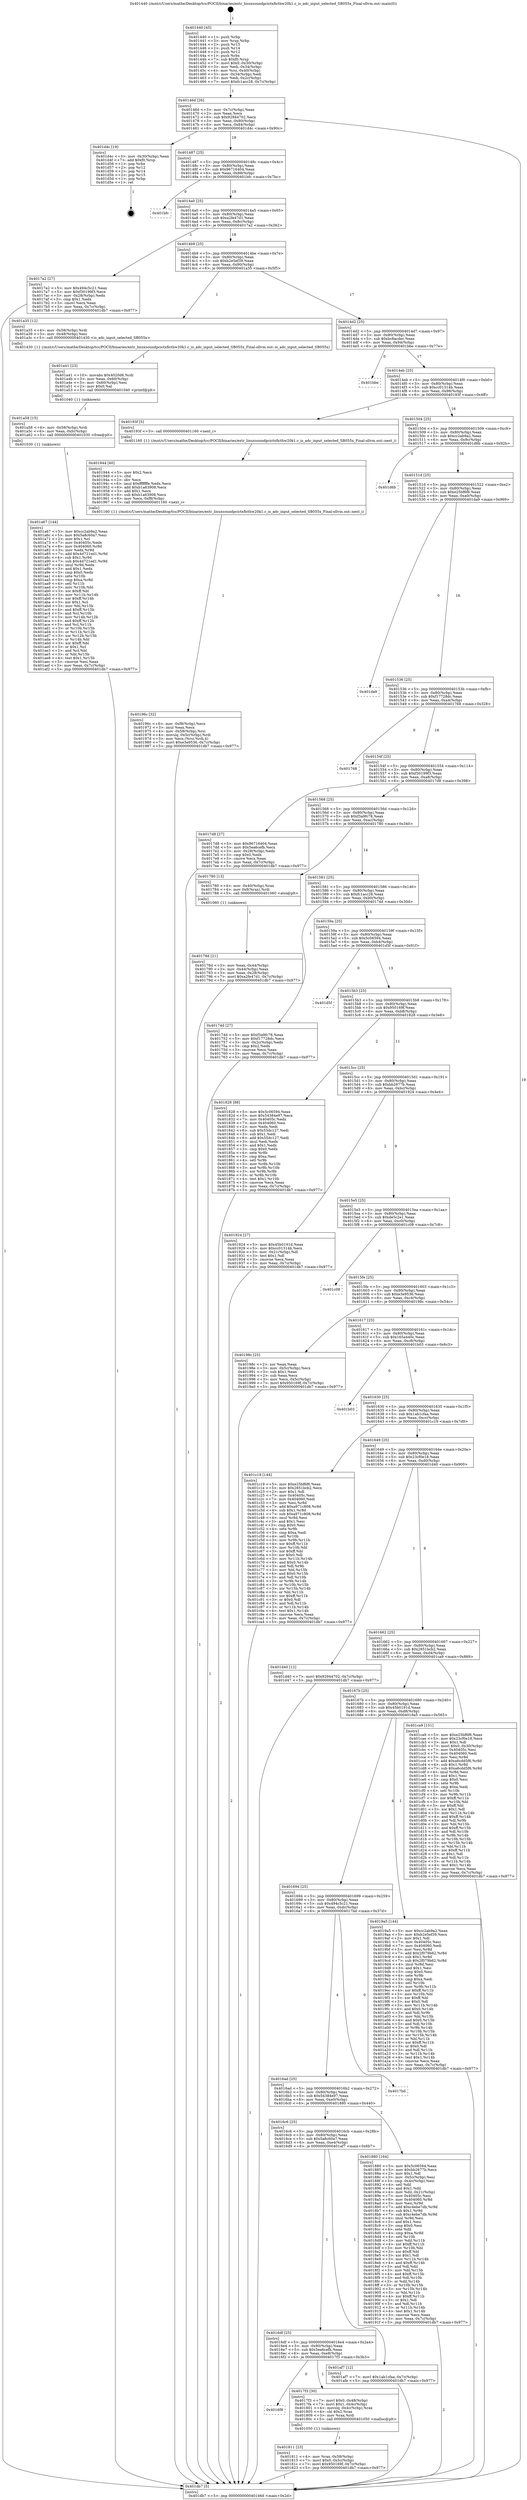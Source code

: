 digraph "0x401440" {
  label = "0x401440 (/mnt/c/Users/mathe/Desktop/tcc/POCII/binaries/extr_linuxsoundpcictxficthw20k1.c_is_adc_input_selected_SB055x_Final-ollvm.out::main(0))"
  labelloc = "t"
  node[shape=record]

  Entry [label="",width=0.3,height=0.3,shape=circle,fillcolor=black,style=filled]
  "0x40146d" [label="{
     0x40146d [26]\l
     | [instrs]\l
     &nbsp;&nbsp;0x40146d \<+3\>: mov -0x7c(%rbp),%eax\l
     &nbsp;&nbsp;0x401470 \<+2\>: mov %eax,%ecx\l
     &nbsp;&nbsp;0x401472 \<+6\>: sub $0x92944702,%ecx\l
     &nbsp;&nbsp;0x401478 \<+3\>: mov %eax,-0x80(%rbp)\l
     &nbsp;&nbsp;0x40147b \<+6\>: mov %ecx,-0x84(%rbp)\l
     &nbsp;&nbsp;0x401481 \<+6\>: je 0000000000401d4c \<main+0x90c\>\l
  }"]
  "0x401d4c" [label="{
     0x401d4c [19]\l
     | [instrs]\l
     &nbsp;&nbsp;0x401d4c \<+3\>: mov -0x30(%rbp),%eax\l
     &nbsp;&nbsp;0x401d4f \<+7\>: add $0xf0,%rsp\l
     &nbsp;&nbsp;0x401d56 \<+1\>: pop %rbx\l
     &nbsp;&nbsp;0x401d57 \<+2\>: pop %r12\l
     &nbsp;&nbsp;0x401d59 \<+2\>: pop %r14\l
     &nbsp;&nbsp;0x401d5b \<+2\>: pop %r15\l
     &nbsp;&nbsp;0x401d5d \<+1\>: pop %rbp\l
     &nbsp;&nbsp;0x401d5e \<+1\>: ret\l
  }"]
  "0x401487" [label="{
     0x401487 [25]\l
     | [instrs]\l
     &nbsp;&nbsp;0x401487 \<+5\>: jmp 000000000040148c \<main+0x4c\>\l
     &nbsp;&nbsp;0x40148c \<+3\>: mov -0x80(%rbp),%eax\l
     &nbsp;&nbsp;0x40148f \<+5\>: sub $0x96716404,%eax\l
     &nbsp;&nbsp;0x401494 \<+6\>: mov %eax,-0x88(%rbp)\l
     &nbsp;&nbsp;0x40149a \<+6\>: je 0000000000401bfc \<main+0x7bc\>\l
  }"]
  Exit [label="",width=0.3,height=0.3,shape=circle,fillcolor=black,style=filled,peripheries=2]
  "0x401bfc" [label="{
     0x401bfc\l
  }", style=dashed]
  "0x4014a0" [label="{
     0x4014a0 [25]\l
     | [instrs]\l
     &nbsp;&nbsp;0x4014a0 \<+5\>: jmp 00000000004014a5 \<main+0x65\>\l
     &nbsp;&nbsp;0x4014a5 \<+3\>: mov -0x80(%rbp),%eax\l
     &nbsp;&nbsp;0x4014a8 \<+5\>: sub $0xa2fe47d1,%eax\l
     &nbsp;&nbsp;0x4014ad \<+6\>: mov %eax,-0x8c(%rbp)\l
     &nbsp;&nbsp;0x4014b3 \<+6\>: je 00000000004017a2 \<main+0x362\>\l
  }"]
  "0x401a67" [label="{
     0x401a67 [144]\l
     | [instrs]\l
     &nbsp;&nbsp;0x401a67 \<+5\>: mov $0xcc2ab9a2,%eax\l
     &nbsp;&nbsp;0x401a6c \<+5\>: mov $0x5a8c60a7,%esi\l
     &nbsp;&nbsp;0x401a71 \<+2\>: mov $0x1,%cl\l
     &nbsp;&nbsp;0x401a73 \<+7\>: mov 0x40405c,%edx\l
     &nbsp;&nbsp;0x401a7a \<+8\>: mov 0x404060,%r8d\l
     &nbsp;&nbsp;0x401a82 \<+3\>: mov %edx,%r9d\l
     &nbsp;&nbsp;0x401a85 \<+7\>: add $0x4d721ed1,%r9d\l
     &nbsp;&nbsp;0x401a8c \<+4\>: sub $0x1,%r9d\l
     &nbsp;&nbsp;0x401a90 \<+7\>: sub $0x4d721ed1,%r9d\l
     &nbsp;&nbsp;0x401a97 \<+4\>: imul %r9d,%edx\l
     &nbsp;&nbsp;0x401a9b \<+3\>: and $0x1,%edx\l
     &nbsp;&nbsp;0x401a9e \<+3\>: cmp $0x0,%edx\l
     &nbsp;&nbsp;0x401aa1 \<+4\>: sete %r10b\l
     &nbsp;&nbsp;0x401aa5 \<+4\>: cmp $0xa,%r8d\l
     &nbsp;&nbsp;0x401aa9 \<+4\>: setl %r11b\l
     &nbsp;&nbsp;0x401aad \<+3\>: mov %r10b,%bl\l
     &nbsp;&nbsp;0x401ab0 \<+3\>: xor $0xff,%bl\l
     &nbsp;&nbsp;0x401ab3 \<+3\>: mov %r11b,%r14b\l
     &nbsp;&nbsp;0x401ab6 \<+4\>: xor $0xff,%r14b\l
     &nbsp;&nbsp;0x401aba \<+3\>: xor $0x1,%cl\l
     &nbsp;&nbsp;0x401abd \<+3\>: mov %bl,%r15b\l
     &nbsp;&nbsp;0x401ac0 \<+4\>: and $0xff,%r15b\l
     &nbsp;&nbsp;0x401ac4 \<+3\>: and %cl,%r10b\l
     &nbsp;&nbsp;0x401ac7 \<+3\>: mov %r14b,%r12b\l
     &nbsp;&nbsp;0x401aca \<+4\>: and $0xff,%r12b\l
     &nbsp;&nbsp;0x401ace \<+3\>: and %cl,%r11b\l
     &nbsp;&nbsp;0x401ad1 \<+3\>: or %r10b,%r15b\l
     &nbsp;&nbsp;0x401ad4 \<+3\>: or %r11b,%r12b\l
     &nbsp;&nbsp;0x401ad7 \<+3\>: xor %r12b,%r15b\l
     &nbsp;&nbsp;0x401ada \<+3\>: or %r14b,%bl\l
     &nbsp;&nbsp;0x401add \<+3\>: xor $0xff,%bl\l
     &nbsp;&nbsp;0x401ae0 \<+3\>: or $0x1,%cl\l
     &nbsp;&nbsp;0x401ae3 \<+2\>: and %cl,%bl\l
     &nbsp;&nbsp;0x401ae5 \<+3\>: or %bl,%r15b\l
     &nbsp;&nbsp;0x401ae8 \<+4\>: test $0x1,%r15b\l
     &nbsp;&nbsp;0x401aec \<+3\>: cmovne %esi,%eax\l
     &nbsp;&nbsp;0x401aef \<+3\>: mov %eax,-0x7c(%rbp)\l
     &nbsp;&nbsp;0x401af2 \<+5\>: jmp 0000000000401db7 \<main+0x977\>\l
  }"]
  "0x4017a2" [label="{
     0x4017a2 [27]\l
     | [instrs]\l
     &nbsp;&nbsp;0x4017a2 \<+5\>: mov $0x494c5c21,%eax\l
     &nbsp;&nbsp;0x4017a7 \<+5\>: mov $0xf30199f3,%ecx\l
     &nbsp;&nbsp;0x4017ac \<+3\>: mov -0x28(%rbp),%edx\l
     &nbsp;&nbsp;0x4017af \<+3\>: cmp $0x1,%edx\l
     &nbsp;&nbsp;0x4017b2 \<+3\>: cmovl %ecx,%eax\l
     &nbsp;&nbsp;0x4017b5 \<+3\>: mov %eax,-0x7c(%rbp)\l
     &nbsp;&nbsp;0x4017b8 \<+5\>: jmp 0000000000401db7 \<main+0x977\>\l
  }"]
  "0x4014b9" [label="{
     0x4014b9 [25]\l
     | [instrs]\l
     &nbsp;&nbsp;0x4014b9 \<+5\>: jmp 00000000004014be \<main+0x7e\>\l
     &nbsp;&nbsp;0x4014be \<+3\>: mov -0x80(%rbp),%eax\l
     &nbsp;&nbsp;0x4014c1 \<+5\>: sub $0xb2e5ef39,%eax\l
     &nbsp;&nbsp;0x4014c6 \<+6\>: mov %eax,-0x90(%rbp)\l
     &nbsp;&nbsp;0x4014cc \<+6\>: je 0000000000401a35 \<main+0x5f5\>\l
  }"]
  "0x401a58" [label="{
     0x401a58 [15]\l
     | [instrs]\l
     &nbsp;&nbsp;0x401a58 \<+4\>: mov -0x58(%rbp),%rdi\l
     &nbsp;&nbsp;0x401a5c \<+6\>: mov %eax,-0xfc(%rbp)\l
     &nbsp;&nbsp;0x401a62 \<+5\>: call 0000000000401030 \<free@plt\>\l
     | [calls]\l
     &nbsp;&nbsp;0x401030 \{1\} (unknown)\l
  }"]
  "0x401a35" [label="{
     0x401a35 [12]\l
     | [instrs]\l
     &nbsp;&nbsp;0x401a35 \<+4\>: mov -0x58(%rbp),%rdi\l
     &nbsp;&nbsp;0x401a39 \<+3\>: mov -0x48(%rbp),%esi\l
     &nbsp;&nbsp;0x401a3c \<+5\>: call 0000000000401430 \<is_adc_input_selected_SB055x\>\l
     | [calls]\l
     &nbsp;&nbsp;0x401430 \{1\} (/mnt/c/Users/mathe/Desktop/tcc/POCII/binaries/extr_linuxsoundpcictxficthw20k1.c_is_adc_input_selected_SB055x_Final-ollvm.out::is_adc_input_selected_SB055x)\l
  }"]
  "0x4014d2" [label="{
     0x4014d2 [25]\l
     | [instrs]\l
     &nbsp;&nbsp;0x4014d2 \<+5\>: jmp 00000000004014d7 \<main+0x97\>\l
     &nbsp;&nbsp;0x4014d7 \<+3\>: mov -0x80(%rbp),%eax\l
     &nbsp;&nbsp;0x4014da \<+5\>: sub $0xbc8acdec,%eax\l
     &nbsp;&nbsp;0x4014df \<+6\>: mov %eax,-0x94(%rbp)\l
     &nbsp;&nbsp;0x4014e5 \<+6\>: je 0000000000401bbe \<main+0x77e\>\l
  }"]
  "0x401a41" [label="{
     0x401a41 [23]\l
     | [instrs]\l
     &nbsp;&nbsp;0x401a41 \<+10\>: movabs $0x4020d6,%rdi\l
     &nbsp;&nbsp;0x401a4b \<+3\>: mov %eax,-0x60(%rbp)\l
     &nbsp;&nbsp;0x401a4e \<+3\>: mov -0x60(%rbp),%esi\l
     &nbsp;&nbsp;0x401a51 \<+2\>: mov $0x0,%al\l
     &nbsp;&nbsp;0x401a53 \<+5\>: call 0000000000401040 \<printf@plt\>\l
     | [calls]\l
     &nbsp;&nbsp;0x401040 \{1\} (unknown)\l
  }"]
  "0x401bbe" [label="{
     0x401bbe\l
  }", style=dashed]
  "0x4014eb" [label="{
     0x4014eb [25]\l
     | [instrs]\l
     &nbsp;&nbsp;0x4014eb \<+5\>: jmp 00000000004014f0 \<main+0xb0\>\l
     &nbsp;&nbsp;0x4014f0 \<+3\>: mov -0x80(%rbp),%eax\l
     &nbsp;&nbsp;0x4014f3 \<+5\>: sub $0xcc01314b,%eax\l
     &nbsp;&nbsp;0x4014f8 \<+6\>: mov %eax,-0x98(%rbp)\l
     &nbsp;&nbsp;0x4014fe \<+6\>: je 000000000040193f \<main+0x4ff\>\l
  }"]
  "0x40196c" [label="{
     0x40196c [32]\l
     | [instrs]\l
     &nbsp;&nbsp;0x40196c \<+6\>: mov -0xf8(%rbp),%ecx\l
     &nbsp;&nbsp;0x401972 \<+3\>: imul %eax,%ecx\l
     &nbsp;&nbsp;0x401975 \<+4\>: mov -0x58(%rbp),%rsi\l
     &nbsp;&nbsp;0x401979 \<+4\>: movslq -0x5c(%rbp),%rdi\l
     &nbsp;&nbsp;0x40197d \<+3\>: mov %ecx,(%rsi,%rdi,4)\l
     &nbsp;&nbsp;0x401980 \<+7\>: movl $0xe3e9536,-0x7c(%rbp)\l
     &nbsp;&nbsp;0x401987 \<+5\>: jmp 0000000000401db7 \<main+0x977\>\l
  }"]
  "0x40193f" [label="{
     0x40193f [5]\l
     | [instrs]\l
     &nbsp;&nbsp;0x40193f \<+5\>: call 0000000000401160 \<next_i\>\l
     | [calls]\l
     &nbsp;&nbsp;0x401160 \{1\} (/mnt/c/Users/mathe/Desktop/tcc/POCII/binaries/extr_linuxsoundpcictxficthw20k1.c_is_adc_input_selected_SB055x_Final-ollvm.out::next_i)\l
  }"]
  "0x401504" [label="{
     0x401504 [25]\l
     | [instrs]\l
     &nbsp;&nbsp;0x401504 \<+5\>: jmp 0000000000401509 \<main+0xc9\>\l
     &nbsp;&nbsp;0x401509 \<+3\>: mov -0x80(%rbp),%eax\l
     &nbsp;&nbsp;0x40150c \<+5\>: sub $0xcc2ab9a2,%eax\l
     &nbsp;&nbsp;0x401511 \<+6\>: mov %eax,-0x9c(%rbp)\l
     &nbsp;&nbsp;0x401517 \<+6\>: je 0000000000401d6b \<main+0x92b\>\l
  }"]
  "0x401944" [label="{
     0x401944 [40]\l
     | [instrs]\l
     &nbsp;&nbsp;0x401944 \<+5\>: mov $0x2,%ecx\l
     &nbsp;&nbsp;0x401949 \<+1\>: cltd\l
     &nbsp;&nbsp;0x40194a \<+2\>: idiv %ecx\l
     &nbsp;&nbsp;0x40194c \<+6\>: imul $0xfffffffe,%edx,%ecx\l
     &nbsp;&nbsp;0x401952 \<+6\>: add $0xb1a63908,%ecx\l
     &nbsp;&nbsp;0x401958 \<+3\>: add $0x1,%ecx\l
     &nbsp;&nbsp;0x40195b \<+6\>: sub $0xb1a63908,%ecx\l
     &nbsp;&nbsp;0x401961 \<+6\>: mov %ecx,-0xf8(%rbp)\l
     &nbsp;&nbsp;0x401967 \<+5\>: call 0000000000401160 \<next_i\>\l
     | [calls]\l
     &nbsp;&nbsp;0x401160 \{1\} (/mnt/c/Users/mathe/Desktop/tcc/POCII/binaries/extr_linuxsoundpcictxficthw20k1.c_is_adc_input_selected_SB055x_Final-ollvm.out::next_i)\l
  }"]
  "0x401d6b" [label="{
     0x401d6b\l
  }", style=dashed]
  "0x40151d" [label="{
     0x40151d [25]\l
     | [instrs]\l
     &nbsp;&nbsp;0x40151d \<+5\>: jmp 0000000000401522 \<main+0xe2\>\l
     &nbsp;&nbsp;0x401522 \<+3\>: mov -0x80(%rbp),%eax\l
     &nbsp;&nbsp;0x401525 \<+5\>: sub $0xe25bf6f6,%eax\l
     &nbsp;&nbsp;0x40152a \<+6\>: mov %eax,-0xa0(%rbp)\l
     &nbsp;&nbsp;0x401530 \<+6\>: je 0000000000401da9 \<main+0x969\>\l
  }"]
  "0x401811" [label="{
     0x401811 [23]\l
     | [instrs]\l
     &nbsp;&nbsp;0x401811 \<+4\>: mov %rax,-0x58(%rbp)\l
     &nbsp;&nbsp;0x401815 \<+7\>: movl $0x0,-0x5c(%rbp)\l
     &nbsp;&nbsp;0x40181c \<+7\>: movl $0x950169f,-0x7c(%rbp)\l
     &nbsp;&nbsp;0x401823 \<+5\>: jmp 0000000000401db7 \<main+0x977\>\l
  }"]
  "0x401da9" [label="{
     0x401da9\l
  }", style=dashed]
  "0x401536" [label="{
     0x401536 [25]\l
     | [instrs]\l
     &nbsp;&nbsp;0x401536 \<+5\>: jmp 000000000040153b \<main+0xfb\>\l
     &nbsp;&nbsp;0x40153b \<+3\>: mov -0x80(%rbp),%eax\l
     &nbsp;&nbsp;0x40153e \<+5\>: sub $0xf17728dc,%eax\l
     &nbsp;&nbsp;0x401543 \<+6\>: mov %eax,-0xa4(%rbp)\l
     &nbsp;&nbsp;0x401549 \<+6\>: je 0000000000401768 \<main+0x328\>\l
  }"]
  "0x4016f8" [label="{
     0x4016f8\l
  }", style=dashed]
  "0x401768" [label="{
     0x401768\l
  }", style=dashed]
  "0x40154f" [label="{
     0x40154f [25]\l
     | [instrs]\l
     &nbsp;&nbsp;0x40154f \<+5\>: jmp 0000000000401554 \<main+0x114\>\l
     &nbsp;&nbsp;0x401554 \<+3\>: mov -0x80(%rbp),%eax\l
     &nbsp;&nbsp;0x401557 \<+5\>: sub $0xf30199f3,%eax\l
     &nbsp;&nbsp;0x40155c \<+6\>: mov %eax,-0xa8(%rbp)\l
     &nbsp;&nbsp;0x401562 \<+6\>: je 00000000004017d8 \<main+0x398\>\l
  }"]
  "0x4017f3" [label="{
     0x4017f3 [30]\l
     | [instrs]\l
     &nbsp;&nbsp;0x4017f3 \<+7\>: movl $0x0,-0x48(%rbp)\l
     &nbsp;&nbsp;0x4017fa \<+7\>: movl $0x1,-0x4c(%rbp)\l
     &nbsp;&nbsp;0x401801 \<+4\>: movslq -0x4c(%rbp),%rax\l
     &nbsp;&nbsp;0x401805 \<+4\>: shl $0x2,%rax\l
     &nbsp;&nbsp;0x401809 \<+3\>: mov %rax,%rdi\l
     &nbsp;&nbsp;0x40180c \<+5\>: call 0000000000401050 \<malloc@plt\>\l
     | [calls]\l
     &nbsp;&nbsp;0x401050 \{1\} (unknown)\l
  }"]
  "0x4017d8" [label="{
     0x4017d8 [27]\l
     | [instrs]\l
     &nbsp;&nbsp;0x4017d8 \<+5\>: mov $0x96716404,%eax\l
     &nbsp;&nbsp;0x4017dd \<+5\>: mov $0x5ea6cefb,%ecx\l
     &nbsp;&nbsp;0x4017e2 \<+3\>: mov -0x28(%rbp),%edx\l
     &nbsp;&nbsp;0x4017e5 \<+3\>: cmp $0x0,%edx\l
     &nbsp;&nbsp;0x4017e8 \<+3\>: cmove %ecx,%eax\l
     &nbsp;&nbsp;0x4017eb \<+3\>: mov %eax,-0x7c(%rbp)\l
     &nbsp;&nbsp;0x4017ee \<+5\>: jmp 0000000000401db7 \<main+0x977\>\l
  }"]
  "0x401568" [label="{
     0x401568 [25]\l
     | [instrs]\l
     &nbsp;&nbsp;0x401568 \<+5\>: jmp 000000000040156d \<main+0x12d\>\l
     &nbsp;&nbsp;0x40156d \<+3\>: mov -0x80(%rbp),%eax\l
     &nbsp;&nbsp;0x401570 \<+5\>: sub $0xf3a9fc78,%eax\l
     &nbsp;&nbsp;0x401575 \<+6\>: mov %eax,-0xac(%rbp)\l
     &nbsp;&nbsp;0x40157b \<+6\>: je 0000000000401780 \<main+0x340\>\l
  }"]
  "0x4016df" [label="{
     0x4016df [25]\l
     | [instrs]\l
     &nbsp;&nbsp;0x4016df \<+5\>: jmp 00000000004016e4 \<main+0x2a4\>\l
     &nbsp;&nbsp;0x4016e4 \<+3\>: mov -0x80(%rbp),%eax\l
     &nbsp;&nbsp;0x4016e7 \<+5\>: sub $0x5ea6cefb,%eax\l
     &nbsp;&nbsp;0x4016ec \<+6\>: mov %eax,-0xe8(%rbp)\l
     &nbsp;&nbsp;0x4016f2 \<+6\>: je 00000000004017f3 \<main+0x3b3\>\l
  }"]
  "0x401780" [label="{
     0x401780 [13]\l
     | [instrs]\l
     &nbsp;&nbsp;0x401780 \<+4\>: mov -0x40(%rbp),%rax\l
     &nbsp;&nbsp;0x401784 \<+4\>: mov 0x8(%rax),%rdi\l
     &nbsp;&nbsp;0x401788 \<+5\>: call 0000000000401060 \<atoi@plt\>\l
     | [calls]\l
     &nbsp;&nbsp;0x401060 \{1\} (unknown)\l
  }"]
  "0x401581" [label="{
     0x401581 [25]\l
     | [instrs]\l
     &nbsp;&nbsp;0x401581 \<+5\>: jmp 0000000000401586 \<main+0x146\>\l
     &nbsp;&nbsp;0x401586 \<+3\>: mov -0x80(%rbp),%eax\l
     &nbsp;&nbsp;0x401589 \<+5\>: sub $0xfc1acc28,%eax\l
     &nbsp;&nbsp;0x40158e \<+6\>: mov %eax,-0xb0(%rbp)\l
     &nbsp;&nbsp;0x401594 \<+6\>: je 000000000040174d \<main+0x30d\>\l
  }"]
  "0x401af7" [label="{
     0x401af7 [12]\l
     | [instrs]\l
     &nbsp;&nbsp;0x401af7 \<+7\>: movl $0x1ab1cfaa,-0x7c(%rbp)\l
     &nbsp;&nbsp;0x401afe \<+5\>: jmp 0000000000401db7 \<main+0x977\>\l
  }"]
  "0x40174d" [label="{
     0x40174d [27]\l
     | [instrs]\l
     &nbsp;&nbsp;0x40174d \<+5\>: mov $0xf3a9fc78,%eax\l
     &nbsp;&nbsp;0x401752 \<+5\>: mov $0xf17728dc,%ecx\l
     &nbsp;&nbsp;0x401757 \<+3\>: mov -0x2c(%rbp),%edx\l
     &nbsp;&nbsp;0x40175a \<+3\>: cmp $0x2,%edx\l
     &nbsp;&nbsp;0x40175d \<+3\>: cmovne %ecx,%eax\l
     &nbsp;&nbsp;0x401760 \<+3\>: mov %eax,-0x7c(%rbp)\l
     &nbsp;&nbsp;0x401763 \<+5\>: jmp 0000000000401db7 \<main+0x977\>\l
  }"]
  "0x40159a" [label="{
     0x40159a [25]\l
     | [instrs]\l
     &nbsp;&nbsp;0x40159a \<+5\>: jmp 000000000040159f \<main+0x15f\>\l
     &nbsp;&nbsp;0x40159f \<+3\>: mov -0x80(%rbp),%eax\l
     &nbsp;&nbsp;0x4015a2 \<+5\>: sub $0x5c06594,%eax\l
     &nbsp;&nbsp;0x4015a7 \<+6\>: mov %eax,-0xb4(%rbp)\l
     &nbsp;&nbsp;0x4015ad \<+6\>: je 0000000000401d5f \<main+0x91f\>\l
  }"]
  "0x401db7" [label="{
     0x401db7 [5]\l
     | [instrs]\l
     &nbsp;&nbsp;0x401db7 \<+5\>: jmp 000000000040146d \<main+0x2d\>\l
  }"]
  "0x401440" [label="{
     0x401440 [45]\l
     | [instrs]\l
     &nbsp;&nbsp;0x401440 \<+1\>: push %rbp\l
     &nbsp;&nbsp;0x401441 \<+3\>: mov %rsp,%rbp\l
     &nbsp;&nbsp;0x401444 \<+2\>: push %r15\l
     &nbsp;&nbsp;0x401446 \<+2\>: push %r14\l
     &nbsp;&nbsp;0x401448 \<+2\>: push %r12\l
     &nbsp;&nbsp;0x40144a \<+1\>: push %rbx\l
     &nbsp;&nbsp;0x40144b \<+7\>: sub $0xf0,%rsp\l
     &nbsp;&nbsp;0x401452 \<+7\>: movl $0x0,-0x30(%rbp)\l
     &nbsp;&nbsp;0x401459 \<+3\>: mov %edi,-0x34(%rbp)\l
     &nbsp;&nbsp;0x40145c \<+4\>: mov %rsi,-0x40(%rbp)\l
     &nbsp;&nbsp;0x401460 \<+3\>: mov -0x34(%rbp),%edi\l
     &nbsp;&nbsp;0x401463 \<+3\>: mov %edi,-0x2c(%rbp)\l
     &nbsp;&nbsp;0x401466 \<+7\>: movl $0xfc1acc28,-0x7c(%rbp)\l
  }"]
  "0x40178d" [label="{
     0x40178d [21]\l
     | [instrs]\l
     &nbsp;&nbsp;0x40178d \<+3\>: mov %eax,-0x44(%rbp)\l
     &nbsp;&nbsp;0x401790 \<+3\>: mov -0x44(%rbp),%eax\l
     &nbsp;&nbsp;0x401793 \<+3\>: mov %eax,-0x28(%rbp)\l
     &nbsp;&nbsp;0x401796 \<+7\>: movl $0xa2fe47d1,-0x7c(%rbp)\l
     &nbsp;&nbsp;0x40179d \<+5\>: jmp 0000000000401db7 \<main+0x977\>\l
  }"]
  "0x4016c6" [label="{
     0x4016c6 [25]\l
     | [instrs]\l
     &nbsp;&nbsp;0x4016c6 \<+5\>: jmp 00000000004016cb \<main+0x28b\>\l
     &nbsp;&nbsp;0x4016cb \<+3\>: mov -0x80(%rbp),%eax\l
     &nbsp;&nbsp;0x4016ce \<+5\>: sub $0x5a8c60a7,%eax\l
     &nbsp;&nbsp;0x4016d3 \<+6\>: mov %eax,-0xe4(%rbp)\l
     &nbsp;&nbsp;0x4016d9 \<+6\>: je 0000000000401af7 \<main+0x6b7\>\l
  }"]
  "0x401d5f" [label="{
     0x401d5f\l
  }", style=dashed]
  "0x4015b3" [label="{
     0x4015b3 [25]\l
     | [instrs]\l
     &nbsp;&nbsp;0x4015b3 \<+5\>: jmp 00000000004015b8 \<main+0x178\>\l
     &nbsp;&nbsp;0x4015b8 \<+3\>: mov -0x80(%rbp),%eax\l
     &nbsp;&nbsp;0x4015bb \<+5\>: sub $0x950169f,%eax\l
     &nbsp;&nbsp;0x4015c0 \<+6\>: mov %eax,-0xb8(%rbp)\l
     &nbsp;&nbsp;0x4015c6 \<+6\>: je 0000000000401828 \<main+0x3e8\>\l
  }"]
  "0x401880" [label="{
     0x401880 [164]\l
     | [instrs]\l
     &nbsp;&nbsp;0x401880 \<+5\>: mov $0x5c06594,%eax\l
     &nbsp;&nbsp;0x401885 \<+5\>: mov $0xbb2677b,%ecx\l
     &nbsp;&nbsp;0x40188a \<+2\>: mov $0x1,%dl\l
     &nbsp;&nbsp;0x40188c \<+3\>: mov -0x5c(%rbp),%esi\l
     &nbsp;&nbsp;0x40188f \<+3\>: cmp -0x4c(%rbp),%esi\l
     &nbsp;&nbsp;0x401892 \<+4\>: setl %dil\l
     &nbsp;&nbsp;0x401896 \<+4\>: and $0x1,%dil\l
     &nbsp;&nbsp;0x40189a \<+4\>: mov %dil,-0x21(%rbp)\l
     &nbsp;&nbsp;0x40189e \<+7\>: mov 0x40405c,%esi\l
     &nbsp;&nbsp;0x4018a5 \<+8\>: mov 0x404060,%r8d\l
     &nbsp;&nbsp;0x4018ad \<+3\>: mov %esi,%r9d\l
     &nbsp;&nbsp;0x4018b0 \<+7\>: add $0xc4ebe7db,%r9d\l
     &nbsp;&nbsp;0x4018b7 \<+4\>: sub $0x1,%r9d\l
     &nbsp;&nbsp;0x4018bb \<+7\>: sub $0xc4ebe7db,%r9d\l
     &nbsp;&nbsp;0x4018c2 \<+4\>: imul %r9d,%esi\l
     &nbsp;&nbsp;0x4018c6 \<+3\>: and $0x1,%esi\l
     &nbsp;&nbsp;0x4018c9 \<+3\>: cmp $0x0,%esi\l
     &nbsp;&nbsp;0x4018cc \<+4\>: sete %dil\l
     &nbsp;&nbsp;0x4018d0 \<+4\>: cmp $0xa,%r8d\l
     &nbsp;&nbsp;0x4018d4 \<+4\>: setl %r10b\l
     &nbsp;&nbsp;0x4018d8 \<+3\>: mov %dil,%r11b\l
     &nbsp;&nbsp;0x4018db \<+4\>: xor $0xff,%r11b\l
     &nbsp;&nbsp;0x4018df \<+3\>: mov %r10b,%bl\l
     &nbsp;&nbsp;0x4018e2 \<+3\>: xor $0xff,%bl\l
     &nbsp;&nbsp;0x4018e5 \<+3\>: xor $0x1,%dl\l
     &nbsp;&nbsp;0x4018e8 \<+3\>: mov %r11b,%r14b\l
     &nbsp;&nbsp;0x4018eb \<+4\>: and $0xff,%r14b\l
     &nbsp;&nbsp;0x4018ef \<+3\>: and %dl,%dil\l
     &nbsp;&nbsp;0x4018f2 \<+3\>: mov %bl,%r15b\l
     &nbsp;&nbsp;0x4018f5 \<+4\>: and $0xff,%r15b\l
     &nbsp;&nbsp;0x4018f9 \<+3\>: and %dl,%r10b\l
     &nbsp;&nbsp;0x4018fc \<+3\>: or %dil,%r14b\l
     &nbsp;&nbsp;0x4018ff \<+3\>: or %r10b,%r15b\l
     &nbsp;&nbsp;0x401902 \<+3\>: xor %r15b,%r14b\l
     &nbsp;&nbsp;0x401905 \<+3\>: or %bl,%r11b\l
     &nbsp;&nbsp;0x401908 \<+4\>: xor $0xff,%r11b\l
     &nbsp;&nbsp;0x40190c \<+3\>: or $0x1,%dl\l
     &nbsp;&nbsp;0x40190f \<+3\>: and %dl,%r11b\l
     &nbsp;&nbsp;0x401912 \<+3\>: or %r11b,%r14b\l
     &nbsp;&nbsp;0x401915 \<+4\>: test $0x1,%r14b\l
     &nbsp;&nbsp;0x401919 \<+3\>: cmovne %ecx,%eax\l
     &nbsp;&nbsp;0x40191c \<+3\>: mov %eax,-0x7c(%rbp)\l
     &nbsp;&nbsp;0x40191f \<+5\>: jmp 0000000000401db7 \<main+0x977\>\l
  }"]
  "0x401828" [label="{
     0x401828 [88]\l
     | [instrs]\l
     &nbsp;&nbsp;0x401828 \<+5\>: mov $0x5c06594,%eax\l
     &nbsp;&nbsp;0x40182d \<+5\>: mov $0x54384e97,%ecx\l
     &nbsp;&nbsp;0x401832 \<+7\>: mov 0x40405c,%edx\l
     &nbsp;&nbsp;0x401839 \<+7\>: mov 0x404060,%esi\l
     &nbsp;&nbsp;0x401840 \<+2\>: mov %edx,%edi\l
     &nbsp;&nbsp;0x401842 \<+6\>: sub $0x55dc127,%edi\l
     &nbsp;&nbsp;0x401848 \<+3\>: sub $0x1,%edi\l
     &nbsp;&nbsp;0x40184b \<+6\>: add $0x55dc127,%edi\l
     &nbsp;&nbsp;0x401851 \<+3\>: imul %edi,%edx\l
     &nbsp;&nbsp;0x401854 \<+3\>: and $0x1,%edx\l
     &nbsp;&nbsp;0x401857 \<+3\>: cmp $0x0,%edx\l
     &nbsp;&nbsp;0x40185a \<+4\>: sete %r8b\l
     &nbsp;&nbsp;0x40185e \<+3\>: cmp $0xa,%esi\l
     &nbsp;&nbsp;0x401861 \<+4\>: setl %r9b\l
     &nbsp;&nbsp;0x401865 \<+3\>: mov %r8b,%r10b\l
     &nbsp;&nbsp;0x401868 \<+3\>: and %r9b,%r10b\l
     &nbsp;&nbsp;0x40186b \<+3\>: xor %r9b,%r8b\l
     &nbsp;&nbsp;0x40186e \<+3\>: or %r8b,%r10b\l
     &nbsp;&nbsp;0x401871 \<+4\>: test $0x1,%r10b\l
     &nbsp;&nbsp;0x401875 \<+3\>: cmovne %ecx,%eax\l
     &nbsp;&nbsp;0x401878 \<+3\>: mov %eax,-0x7c(%rbp)\l
     &nbsp;&nbsp;0x40187b \<+5\>: jmp 0000000000401db7 \<main+0x977\>\l
  }"]
  "0x4015cc" [label="{
     0x4015cc [25]\l
     | [instrs]\l
     &nbsp;&nbsp;0x4015cc \<+5\>: jmp 00000000004015d1 \<main+0x191\>\l
     &nbsp;&nbsp;0x4015d1 \<+3\>: mov -0x80(%rbp),%eax\l
     &nbsp;&nbsp;0x4015d4 \<+5\>: sub $0xbb2677b,%eax\l
     &nbsp;&nbsp;0x4015d9 \<+6\>: mov %eax,-0xbc(%rbp)\l
     &nbsp;&nbsp;0x4015df \<+6\>: je 0000000000401924 \<main+0x4e4\>\l
  }"]
  "0x4016ad" [label="{
     0x4016ad [25]\l
     | [instrs]\l
     &nbsp;&nbsp;0x4016ad \<+5\>: jmp 00000000004016b2 \<main+0x272\>\l
     &nbsp;&nbsp;0x4016b2 \<+3\>: mov -0x80(%rbp),%eax\l
     &nbsp;&nbsp;0x4016b5 \<+5\>: sub $0x54384e97,%eax\l
     &nbsp;&nbsp;0x4016ba \<+6\>: mov %eax,-0xe0(%rbp)\l
     &nbsp;&nbsp;0x4016c0 \<+6\>: je 0000000000401880 \<main+0x440\>\l
  }"]
  "0x401924" [label="{
     0x401924 [27]\l
     | [instrs]\l
     &nbsp;&nbsp;0x401924 \<+5\>: mov $0x45b0191d,%eax\l
     &nbsp;&nbsp;0x401929 \<+5\>: mov $0xcc01314b,%ecx\l
     &nbsp;&nbsp;0x40192e \<+3\>: mov -0x21(%rbp),%dl\l
     &nbsp;&nbsp;0x401931 \<+3\>: test $0x1,%dl\l
     &nbsp;&nbsp;0x401934 \<+3\>: cmovne %ecx,%eax\l
     &nbsp;&nbsp;0x401937 \<+3\>: mov %eax,-0x7c(%rbp)\l
     &nbsp;&nbsp;0x40193a \<+5\>: jmp 0000000000401db7 \<main+0x977\>\l
  }"]
  "0x4015e5" [label="{
     0x4015e5 [25]\l
     | [instrs]\l
     &nbsp;&nbsp;0x4015e5 \<+5\>: jmp 00000000004015ea \<main+0x1aa\>\l
     &nbsp;&nbsp;0x4015ea \<+3\>: mov -0x80(%rbp),%eax\l
     &nbsp;&nbsp;0x4015ed \<+5\>: sub $0xde5c2e1,%eax\l
     &nbsp;&nbsp;0x4015f2 \<+6\>: mov %eax,-0xc0(%rbp)\l
     &nbsp;&nbsp;0x4015f8 \<+6\>: je 0000000000401c08 \<main+0x7c8\>\l
  }"]
  "0x4017bd" [label="{
     0x4017bd\l
  }", style=dashed]
  "0x401c08" [label="{
     0x401c08\l
  }", style=dashed]
  "0x4015fe" [label="{
     0x4015fe [25]\l
     | [instrs]\l
     &nbsp;&nbsp;0x4015fe \<+5\>: jmp 0000000000401603 \<main+0x1c3\>\l
     &nbsp;&nbsp;0x401603 \<+3\>: mov -0x80(%rbp),%eax\l
     &nbsp;&nbsp;0x401606 \<+5\>: sub $0xe3e9536,%eax\l
     &nbsp;&nbsp;0x40160b \<+6\>: mov %eax,-0xc4(%rbp)\l
     &nbsp;&nbsp;0x401611 \<+6\>: je 000000000040198c \<main+0x54c\>\l
  }"]
  "0x401694" [label="{
     0x401694 [25]\l
     | [instrs]\l
     &nbsp;&nbsp;0x401694 \<+5\>: jmp 0000000000401699 \<main+0x259\>\l
     &nbsp;&nbsp;0x401699 \<+3\>: mov -0x80(%rbp),%eax\l
     &nbsp;&nbsp;0x40169c \<+5\>: sub $0x494c5c21,%eax\l
     &nbsp;&nbsp;0x4016a1 \<+6\>: mov %eax,-0xdc(%rbp)\l
     &nbsp;&nbsp;0x4016a7 \<+6\>: je 00000000004017bd \<main+0x37d\>\l
  }"]
  "0x40198c" [label="{
     0x40198c [25]\l
     | [instrs]\l
     &nbsp;&nbsp;0x40198c \<+2\>: xor %eax,%eax\l
     &nbsp;&nbsp;0x40198e \<+3\>: mov -0x5c(%rbp),%ecx\l
     &nbsp;&nbsp;0x401991 \<+3\>: sub $0x1,%eax\l
     &nbsp;&nbsp;0x401994 \<+2\>: sub %eax,%ecx\l
     &nbsp;&nbsp;0x401996 \<+3\>: mov %ecx,-0x5c(%rbp)\l
     &nbsp;&nbsp;0x401999 \<+7\>: movl $0x950169f,-0x7c(%rbp)\l
     &nbsp;&nbsp;0x4019a0 \<+5\>: jmp 0000000000401db7 \<main+0x977\>\l
  }"]
  "0x401617" [label="{
     0x401617 [25]\l
     | [instrs]\l
     &nbsp;&nbsp;0x401617 \<+5\>: jmp 000000000040161c \<main+0x1dc\>\l
     &nbsp;&nbsp;0x40161c \<+3\>: mov -0x80(%rbp),%eax\l
     &nbsp;&nbsp;0x40161f \<+5\>: sub $0x165a440c,%eax\l
     &nbsp;&nbsp;0x401624 \<+6\>: mov %eax,-0xc8(%rbp)\l
     &nbsp;&nbsp;0x40162a \<+6\>: je 0000000000401b03 \<main+0x6c3\>\l
  }"]
  "0x4019a5" [label="{
     0x4019a5 [144]\l
     | [instrs]\l
     &nbsp;&nbsp;0x4019a5 \<+5\>: mov $0xcc2ab9a2,%eax\l
     &nbsp;&nbsp;0x4019aa \<+5\>: mov $0xb2e5ef39,%ecx\l
     &nbsp;&nbsp;0x4019af \<+2\>: mov $0x1,%dl\l
     &nbsp;&nbsp;0x4019b1 \<+7\>: mov 0x40405c,%esi\l
     &nbsp;&nbsp;0x4019b8 \<+7\>: mov 0x404060,%edi\l
     &nbsp;&nbsp;0x4019bf \<+3\>: mov %esi,%r8d\l
     &nbsp;&nbsp;0x4019c2 \<+7\>: add $0x2f079b62,%r8d\l
     &nbsp;&nbsp;0x4019c9 \<+4\>: sub $0x1,%r8d\l
     &nbsp;&nbsp;0x4019cd \<+7\>: sub $0x2f079b62,%r8d\l
     &nbsp;&nbsp;0x4019d4 \<+4\>: imul %r8d,%esi\l
     &nbsp;&nbsp;0x4019d8 \<+3\>: and $0x1,%esi\l
     &nbsp;&nbsp;0x4019db \<+3\>: cmp $0x0,%esi\l
     &nbsp;&nbsp;0x4019de \<+4\>: sete %r9b\l
     &nbsp;&nbsp;0x4019e2 \<+3\>: cmp $0xa,%edi\l
     &nbsp;&nbsp;0x4019e5 \<+4\>: setl %r10b\l
     &nbsp;&nbsp;0x4019e9 \<+3\>: mov %r9b,%r11b\l
     &nbsp;&nbsp;0x4019ec \<+4\>: xor $0xff,%r11b\l
     &nbsp;&nbsp;0x4019f0 \<+3\>: mov %r10b,%bl\l
     &nbsp;&nbsp;0x4019f3 \<+3\>: xor $0xff,%bl\l
     &nbsp;&nbsp;0x4019f6 \<+3\>: xor $0x0,%dl\l
     &nbsp;&nbsp;0x4019f9 \<+3\>: mov %r11b,%r14b\l
     &nbsp;&nbsp;0x4019fc \<+4\>: and $0x0,%r14b\l
     &nbsp;&nbsp;0x401a00 \<+3\>: and %dl,%r9b\l
     &nbsp;&nbsp;0x401a03 \<+3\>: mov %bl,%r15b\l
     &nbsp;&nbsp;0x401a06 \<+4\>: and $0x0,%r15b\l
     &nbsp;&nbsp;0x401a0a \<+3\>: and %dl,%r10b\l
     &nbsp;&nbsp;0x401a0d \<+3\>: or %r9b,%r14b\l
     &nbsp;&nbsp;0x401a10 \<+3\>: or %r10b,%r15b\l
     &nbsp;&nbsp;0x401a13 \<+3\>: xor %r15b,%r14b\l
     &nbsp;&nbsp;0x401a16 \<+3\>: or %bl,%r11b\l
     &nbsp;&nbsp;0x401a19 \<+4\>: xor $0xff,%r11b\l
     &nbsp;&nbsp;0x401a1d \<+3\>: or $0x0,%dl\l
     &nbsp;&nbsp;0x401a20 \<+3\>: and %dl,%r11b\l
     &nbsp;&nbsp;0x401a23 \<+3\>: or %r11b,%r14b\l
     &nbsp;&nbsp;0x401a26 \<+4\>: test $0x1,%r14b\l
     &nbsp;&nbsp;0x401a2a \<+3\>: cmovne %ecx,%eax\l
     &nbsp;&nbsp;0x401a2d \<+3\>: mov %eax,-0x7c(%rbp)\l
     &nbsp;&nbsp;0x401a30 \<+5\>: jmp 0000000000401db7 \<main+0x977\>\l
  }"]
  "0x401b03" [label="{
     0x401b03\l
  }", style=dashed]
  "0x401630" [label="{
     0x401630 [25]\l
     | [instrs]\l
     &nbsp;&nbsp;0x401630 \<+5\>: jmp 0000000000401635 \<main+0x1f5\>\l
     &nbsp;&nbsp;0x401635 \<+3\>: mov -0x80(%rbp),%eax\l
     &nbsp;&nbsp;0x401638 \<+5\>: sub $0x1ab1cfaa,%eax\l
     &nbsp;&nbsp;0x40163d \<+6\>: mov %eax,-0xcc(%rbp)\l
     &nbsp;&nbsp;0x401643 \<+6\>: je 0000000000401c19 \<main+0x7d9\>\l
  }"]
  "0x40167b" [label="{
     0x40167b [25]\l
     | [instrs]\l
     &nbsp;&nbsp;0x40167b \<+5\>: jmp 0000000000401680 \<main+0x240\>\l
     &nbsp;&nbsp;0x401680 \<+3\>: mov -0x80(%rbp),%eax\l
     &nbsp;&nbsp;0x401683 \<+5\>: sub $0x45b0191d,%eax\l
     &nbsp;&nbsp;0x401688 \<+6\>: mov %eax,-0xd8(%rbp)\l
     &nbsp;&nbsp;0x40168e \<+6\>: je 00000000004019a5 \<main+0x565\>\l
  }"]
  "0x401c19" [label="{
     0x401c19 [144]\l
     | [instrs]\l
     &nbsp;&nbsp;0x401c19 \<+5\>: mov $0xe25bf6f6,%eax\l
     &nbsp;&nbsp;0x401c1e \<+5\>: mov $0x2851bcb2,%ecx\l
     &nbsp;&nbsp;0x401c23 \<+2\>: mov $0x1,%dl\l
     &nbsp;&nbsp;0x401c25 \<+7\>: mov 0x40405c,%esi\l
     &nbsp;&nbsp;0x401c2c \<+7\>: mov 0x404060,%edi\l
     &nbsp;&nbsp;0x401c33 \<+3\>: mov %esi,%r8d\l
     &nbsp;&nbsp;0x401c36 \<+7\>: add $0xa971c808,%r8d\l
     &nbsp;&nbsp;0x401c3d \<+4\>: sub $0x1,%r8d\l
     &nbsp;&nbsp;0x401c41 \<+7\>: sub $0xa971c808,%r8d\l
     &nbsp;&nbsp;0x401c48 \<+4\>: imul %r8d,%esi\l
     &nbsp;&nbsp;0x401c4c \<+3\>: and $0x1,%esi\l
     &nbsp;&nbsp;0x401c4f \<+3\>: cmp $0x0,%esi\l
     &nbsp;&nbsp;0x401c52 \<+4\>: sete %r9b\l
     &nbsp;&nbsp;0x401c56 \<+3\>: cmp $0xa,%edi\l
     &nbsp;&nbsp;0x401c59 \<+4\>: setl %r10b\l
     &nbsp;&nbsp;0x401c5d \<+3\>: mov %r9b,%r11b\l
     &nbsp;&nbsp;0x401c60 \<+4\>: xor $0xff,%r11b\l
     &nbsp;&nbsp;0x401c64 \<+3\>: mov %r10b,%bl\l
     &nbsp;&nbsp;0x401c67 \<+3\>: xor $0xff,%bl\l
     &nbsp;&nbsp;0x401c6a \<+3\>: xor $0x0,%dl\l
     &nbsp;&nbsp;0x401c6d \<+3\>: mov %r11b,%r14b\l
     &nbsp;&nbsp;0x401c70 \<+4\>: and $0x0,%r14b\l
     &nbsp;&nbsp;0x401c74 \<+3\>: and %dl,%r9b\l
     &nbsp;&nbsp;0x401c77 \<+3\>: mov %bl,%r15b\l
     &nbsp;&nbsp;0x401c7a \<+4\>: and $0x0,%r15b\l
     &nbsp;&nbsp;0x401c7e \<+3\>: and %dl,%r10b\l
     &nbsp;&nbsp;0x401c81 \<+3\>: or %r9b,%r14b\l
     &nbsp;&nbsp;0x401c84 \<+3\>: or %r10b,%r15b\l
     &nbsp;&nbsp;0x401c87 \<+3\>: xor %r15b,%r14b\l
     &nbsp;&nbsp;0x401c8a \<+3\>: or %bl,%r11b\l
     &nbsp;&nbsp;0x401c8d \<+4\>: xor $0xff,%r11b\l
     &nbsp;&nbsp;0x401c91 \<+3\>: or $0x0,%dl\l
     &nbsp;&nbsp;0x401c94 \<+3\>: and %dl,%r11b\l
     &nbsp;&nbsp;0x401c97 \<+3\>: or %r11b,%r14b\l
     &nbsp;&nbsp;0x401c9a \<+4\>: test $0x1,%r14b\l
     &nbsp;&nbsp;0x401c9e \<+3\>: cmovne %ecx,%eax\l
     &nbsp;&nbsp;0x401ca1 \<+3\>: mov %eax,-0x7c(%rbp)\l
     &nbsp;&nbsp;0x401ca4 \<+5\>: jmp 0000000000401db7 \<main+0x977\>\l
  }"]
  "0x401649" [label="{
     0x401649 [25]\l
     | [instrs]\l
     &nbsp;&nbsp;0x401649 \<+5\>: jmp 000000000040164e \<main+0x20e\>\l
     &nbsp;&nbsp;0x40164e \<+3\>: mov -0x80(%rbp),%eax\l
     &nbsp;&nbsp;0x401651 \<+5\>: sub $0x23cf0e18,%eax\l
     &nbsp;&nbsp;0x401656 \<+6\>: mov %eax,-0xd0(%rbp)\l
     &nbsp;&nbsp;0x40165c \<+6\>: je 0000000000401d40 \<main+0x900\>\l
  }"]
  "0x401ca9" [label="{
     0x401ca9 [151]\l
     | [instrs]\l
     &nbsp;&nbsp;0x401ca9 \<+5\>: mov $0xe25bf6f6,%eax\l
     &nbsp;&nbsp;0x401cae \<+5\>: mov $0x23cf0e18,%ecx\l
     &nbsp;&nbsp;0x401cb3 \<+2\>: mov $0x1,%dl\l
     &nbsp;&nbsp;0x401cb5 \<+7\>: movl $0x0,-0x30(%rbp)\l
     &nbsp;&nbsp;0x401cbc \<+7\>: mov 0x40405c,%esi\l
     &nbsp;&nbsp;0x401cc3 \<+7\>: mov 0x404060,%edi\l
     &nbsp;&nbsp;0x401cca \<+3\>: mov %esi,%r8d\l
     &nbsp;&nbsp;0x401ccd \<+7\>: add $0xa6cdd5f6,%r8d\l
     &nbsp;&nbsp;0x401cd4 \<+4\>: sub $0x1,%r8d\l
     &nbsp;&nbsp;0x401cd8 \<+7\>: sub $0xa6cdd5f6,%r8d\l
     &nbsp;&nbsp;0x401cdf \<+4\>: imul %r8d,%esi\l
     &nbsp;&nbsp;0x401ce3 \<+3\>: and $0x1,%esi\l
     &nbsp;&nbsp;0x401ce6 \<+3\>: cmp $0x0,%esi\l
     &nbsp;&nbsp;0x401ce9 \<+4\>: sete %r9b\l
     &nbsp;&nbsp;0x401ced \<+3\>: cmp $0xa,%edi\l
     &nbsp;&nbsp;0x401cf0 \<+4\>: setl %r10b\l
     &nbsp;&nbsp;0x401cf4 \<+3\>: mov %r9b,%r11b\l
     &nbsp;&nbsp;0x401cf7 \<+4\>: xor $0xff,%r11b\l
     &nbsp;&nbsp;0x401cfb \<+3\>: mov %r10b,%bl\l
     &nbsp;&nbsp;0x401cfe \<+3\>: xor $0xff,%bl\l
     &nbsp;&nbsp;0x401d01 \<+3\>: xor $0x1,%dl\l
     &nbsp;&nbsp;0x401d04 \<+3\>: mov %r11b,%r14b\l
     &nbsp;&nbsp;0x401d07 \<+4\>: and $0xff,%r14b\l
     &nbsp;&nbsp;0x401d0b \<+3\>: and %dl,%r9b\l
     &nbsp;&nbsp;0x401d0e \<+3\>: mov %bl,%r15b\l
     &nbsp;&nbsp;0x401d11 \<+4\>: and $0xff,%r15b\l
     &nbsp;&nbsp;0x401d15 \<+3\>: and %dl,%r10b\l
     &nbsp;&nbsp;0x401d18 \<+3\>: or %r9b,%r14b\l
     &nbsp;&nbsp;0x401d1b \<+3\>: or %r10b,%r15b\l
     &nbsp;&nbsp;0x401d1e \<+3\>: xor %r15b,%r14b\l
     &nbsp;&nbsp;0x401d21 \<+3\>: or %bl,%r11b\l
     &nbsp;&nbsp;0x401d24 \<+4\>: xor $0xff,%r11b\l
     &nbsp;&nbsp;0x401d28 \<+3\>: or $0x1,%dl\l
     &nbsp;&nbsp;0x401d2b \<+3\>: and %dl,%r11b\l
     &nbsp;&nbsp;0x401d2e \<+3\>: or %r11b,%r14b\l
     &nbsp;&nbsp;0x401d31 \<+4\>: test $0x1,%r14b\l
     &nbsp;&nbsp;0x401d35 \<+3\>: cmovne %ecx,%eax\l
     &nbsp;&nbsp;0x401d38 \<+3\>: mov %eax,-0x7c(%rbp)\l
     &nbsp;&nbsp;0x401d3b \<+5\>: jmp 0000000000401db7 \<main+0x977\>\l
  }"]
  "0x401d40" [label="{
     0x401d40 [12]\l
     | [instrs]\l
     &nbsp;&nbsp;0x401d40 \<+7\>: movl $0x92944702,-0x7c(%rbp)\l
     &nbsp;&nbsp;0x401d47 \<+5\>: jmp 0000000000401db7 \<main+0x977\>\l
  }"]
  "0x401662" [label="{
     0x401662 [25]\l
     | [instrs]\l
     &nbsp;&nbsp;0x401662 \<+5\>: jmp 0000000000401667 \<main+0x227\>\l
     &nbsp;&nbsp;0x401667 \<+3\>: mov -0x80(%rbp),%eax\l
     &nbsp;&nbsp;0x40166a \<+5\>: sub $0x2851bcb2,%eax\l
     &nbsp;&nbsp;0x40166f \<+6\>: mov %eax,-0xd4(%rbp)\l
     &nbsp;&nbsp;0x401675 \<+6\>: je 0000000000401ca9 \<main+0x869\>\l
  }"]
  Entry -> "0x401440" [label=" 1"]
  "0x40146d" -> "0x401d4c" [label=" 1"]
  "0x40146d" -> "0x401487" [label=" 19"]
  "0x401d4c" -> Exit [label=" 1"]
  "0x401487" -> "0x401bfc" [label=" 0"]
  "0x401487" -> "0x4014a0" [label=" 19"]
  "0x401d40" -> "0x401db7" [label=" 1"]
  "0x4014a0" -> "0x4017a2" [label=" 1"]
  "0x4014a0" -> "0x4014b9" [label=" 18"]
  "0x401ca9" -> "0x401db7" [label=" 1"]
  "0x4014b9" -> "0x401a35" [label=" 1"]
  "0x4014b9" -> "0x4014d2" [label=" 17"]
  "0x401c19" -> "0x401db7" [label=" 1"]
  "0x4014d2" -> "0x401bbe" [label=" 0"]
  "0x4014d2" -> "0x4014eb" [label=" 17"]
  "0x401af7" -> "0x401db7" [label=" 1"]
  "0x4014eb" -> "0x40193f" [label=" 1"]
  "0x4014eb" -> "0x401504" [label=" 16"]
  "0x401a67" -> "0x401db7" [label=" 1"]
  "0x401504" -> "0x401d6b" [label=" 0"]
  "0x401504" -> "0x40151d" [label=" 16"]
  "0x401a58" -> "0x401a67" [label=" 1"]
  "0x40151d" -> "0x401da9" [label=" 0"]
  "0x40151d" -> "0x401536" [label=" 16"]
  "0x401a41" -> "0x401a58" [label=" 1"]
  "0x401536" -> "0x401768" [label=" 0"]
  "0x401536" -> "0x40154f" [label=" 16"]
  "0x401a35" -> "0x401a41" [label=" 1"]
  "0x40154f" -> "0x4017d8" [label=" 1"]
  "0x40154f" -> "0x401568" [label=" 15"]
  "0x4019a5" -> "0x401db7" [label=" 1"]
  "0x401568" -> "0x401780" [label=" 1"]
  "0x401568" -> "0x401581" [label=" 14"]
  "0x40196c" -> "0x401db7" [label=" 1"]
  "0x401581" -> "0x40174d" [label=" 1"]
  "0x401581" -> "0x40159a" [label=" 13"]
  "0x40174d" -> "0x401db7" [label=" 1"]
  "0x401440" -> "0x40146d" [label=" 1"]
  "0x401db7" -> "0x40146d" [label=" 19"]
  "0x401780" -> "0x40178d" [label=" 1"]
  "0x40178d" -> "0x401db7" [label=" 1"]
  "0x4017a2" -> "0x401db7" [label=" 1"]
  "0x4017d8" -> "0x401db7" [label=" 1"]
  "0x401944" -> "0x40196c" [label=" 1"]
  "0x40159a" -> "0x401d5f" [label=" 0"]
  "0x40159a" -> "0x4015b3" [label=" 13"]
  "0x401924" -> "0x401db7" [label=" 2"]
  "0x4015b3" -> "0x401828" [label=" 2"]
  "0x4015b3" -> "0x4015cc" [label=" 11"]
  "0x401880" -> "0x401db7" [label=" 2"]
  "0x4015cc" -> "0x401924" [label=" 2"]
  "0x4015cc" -> "0x4015e5" [label=" 9"]
  "0x401811" -> "0x401db7" [label=" 1"]
  "0x4015e5" -> "0x401c08" [label=" 0"]
  "0x4015e5" -> "0x4015fe" [label=" 9"]
  "0x4017f3" -> "0x401811" [label=" 1"]
  "0x4015fe" -> "0x40198c" [label=" 1"]
  "0x4015fe" -> "0x401617" [label=" 8"]
  "0x4016df" -> "0x4017f3" [label=" 1"]
  "0x401617" -> "0x401b03" [label=" 0"]
  "0x401617" -> "0x401630" [label=" 8"]
  "0x40198c" -> "0x401db7" [label=" 1"]
  "0x401630" -> "0x401c19" [label=" 1"]
  "0x401630" -> "0x401649" [label=" 7"]
  "0x4016c6" -> "0x401af7" [label=" 1"]
  "0x401649" -> "0x401d40" [label=" 1"]
  "0x401649" -> "0x401662" [label=" 6"]
  "0x40193f" -> "0x401944" [label=" 1"]
  "0x401662" -> "0x401ca9" [label=" 1"]
  "0x401662" -> "0x40167b" [label=" 5"]
  "0x4016c6" -> "0x4016df" [label=" 1"]
  "0x40167b" -> "0x4019a5" [label=" 1"]
  "0x40167b" -> "0x401694" [label=" 4"]
  "0x4016df" -> "0x4016f8" [label=" 0"]
  "0x401694" -> "0x4017bd" [label=" 0"]
  "0x401694" -> "0x4016ad" [label=" 4"]
  "0x401828" -> "0x401db7" [label=" 2"]
  "0x4016ad" -> "0x401880" [label=" 2"]
  "0x4016ad" -> "0x4016c6" [label=" 2"]
}
